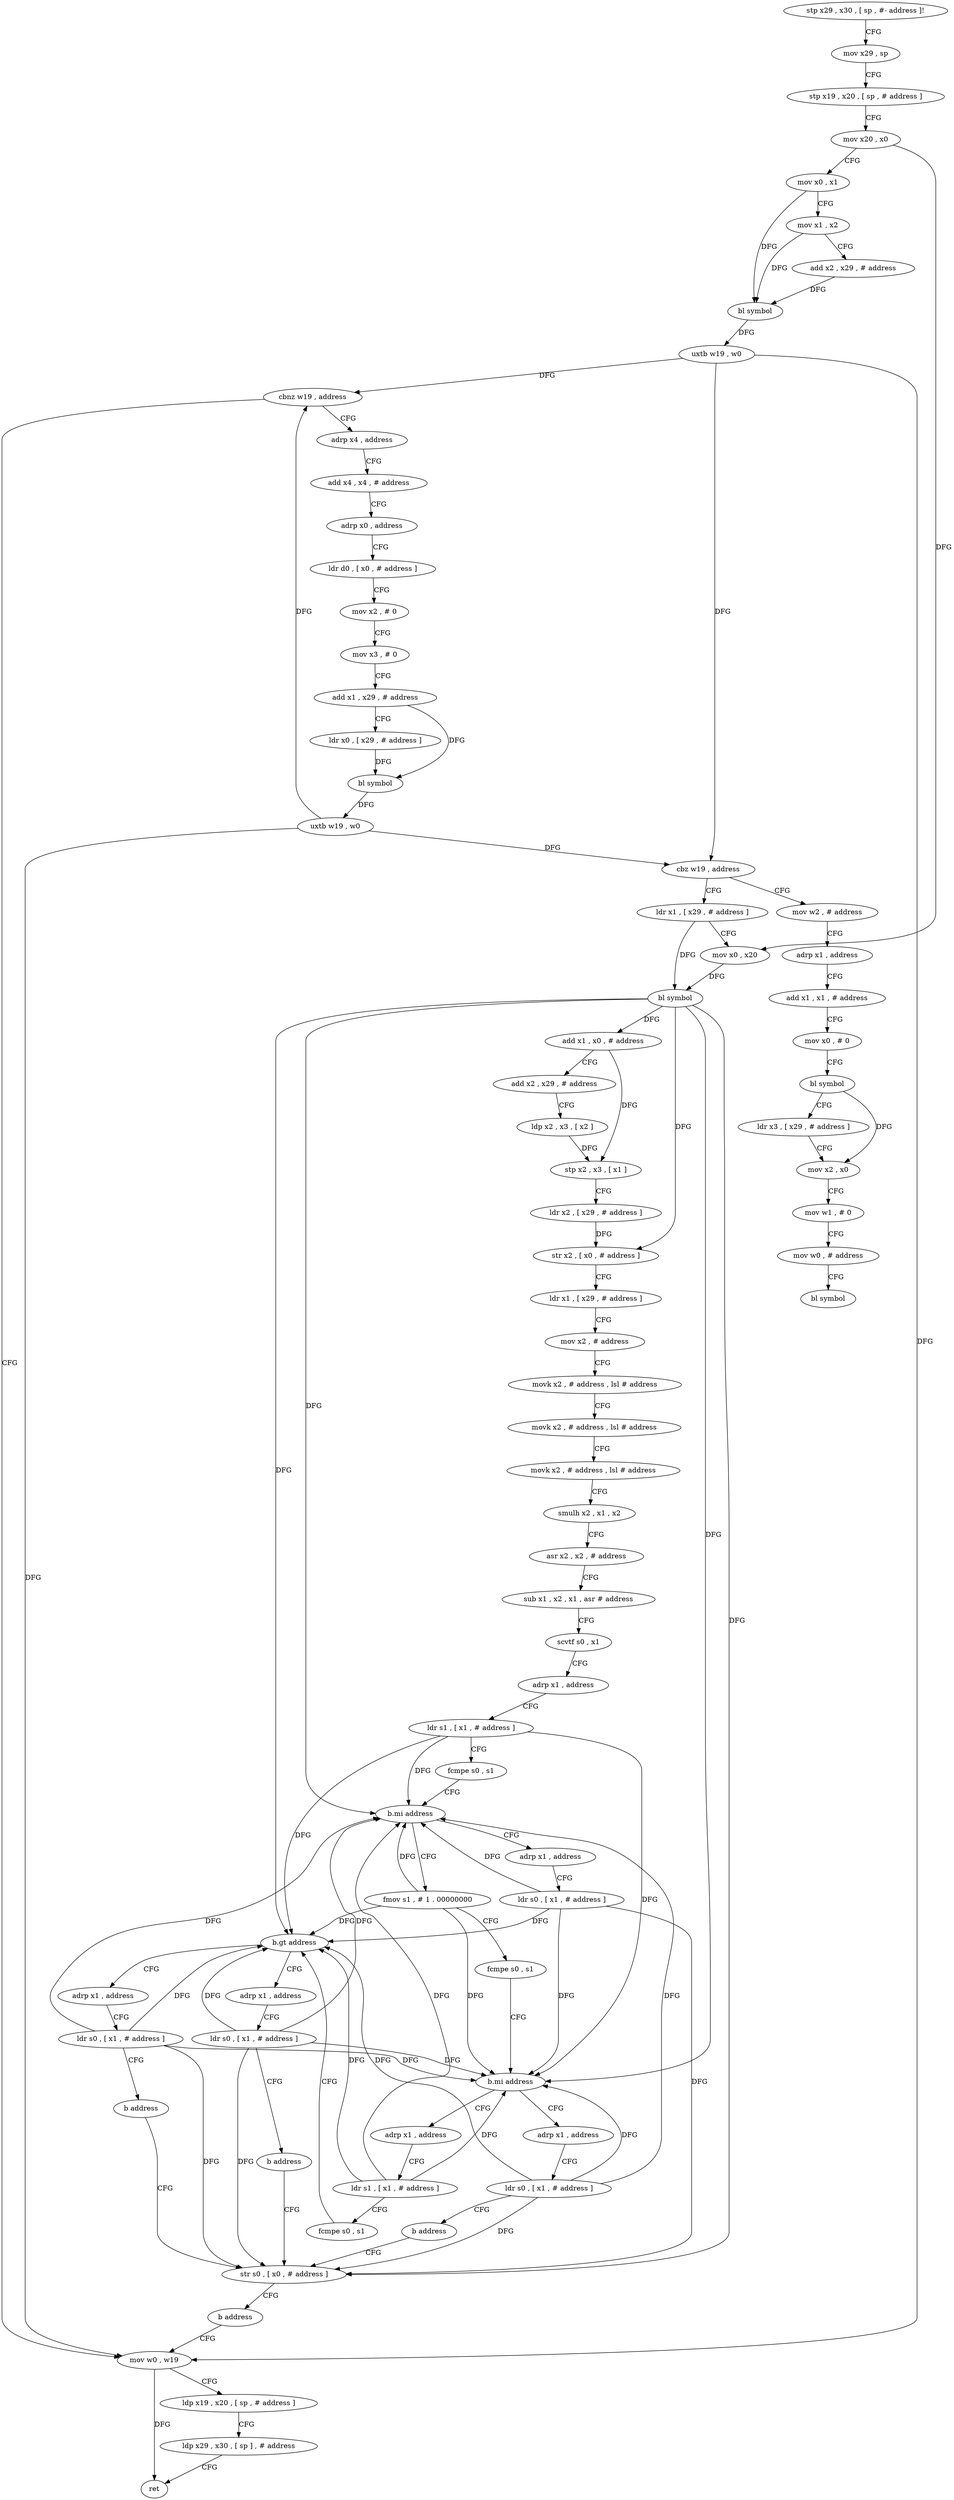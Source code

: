 digraph "func" {
"4257384" [label = "stp x29 , x30 , [ sp , #- address ]!" ]
"4257388" [label = "mov x29 , sp" ]
"4257392" [label = "stp x19 , x20 , [ sp , # address ]" ]
"4257396" [label = "mov x20 , x0" ]
"4257400" [label = "mov x0 , x1" ]
"4257404" [label = "mov x1 , x2" ]
"4257408" [label = "add x2 , x29 , # address" ]
"4257412" [label = "bl symbol" ]
"4257416" [label = "uxtb w19 , w0" ]
"4257420" [label = "cbnz w19 , address" ]
"4257440" [label = "adrp x4 , address" ]
"4257424" [label = "mov w0 , w19" ]
"4257444" [label = "add x4 , x4 , # address" ]
"4257448" [label = "adrp x0 , address" ]
"4257452" [label = "ldr d0 , [ x0 , # address ]" ]
"4257456" [label = "mov x2 , # 0" ]
"4257460" [label = "mov x3 , # 0" ]
"4257464" [label = "add x1 , x29 , # address" ]
"4257468" [label = "ldr x0 , [ x29 , # address ]" ]
"4257472" [label = "bl symbol" ]
"4257476" [label = "uxtb w19 , w0" ]
"4257480" [label = "cbz w19 , address" ]
"4257652" [label = "mov w2 , # address" ]
"4257484" [label = "ldr x1 , [ x29 , # address ]" ]
"4257428" [label = "ldp x19 , x20 , [ sp , # address ]" ]
"4257432" [label = "ldp x29 , x30 , [ sp ] , # address" ]
"4257436" [label = "ret" ]
"4257656" [label = "adrp x1 , address" ]
"4257660" [label = "add x1 , x1 , # address" ]
"4257664" [label = "mov x0 , # 0" ]
"4257668" [label = "bl symbol" ]
"4257672" [label = "ldr x3 , [ x29 , # address ]" ]
"4257676" [label = "mov x2 , x0" ]
"4257680" [label = "mov w1 , # 0" ]
"4257684" [label = "mov w0 , # address" ]
"4257688" [label = "bl symbol" ]
"4257488" [label = "mov x0 , x20" ]
"4257492" [label = "bl symbol" ]
"4257496" [label = "add x1 , x0 , # address" ]
"4257500" [label = "add x2 , x29 , # address" ]
"4257504" [label = "ldp x2 , x3 , [ x2 ]" ]
"4257508" [label = "stp x2 , x3 , [ x1 ]" ]
"4257512" [label = "ldr x2 , [ x29 , # address ]" ]
"4257516" [label = "str x2 , [ x0 , # address ]" ]
"4257520" [label = "ldr x1 , [ x29 , # address ]" ]
"4257524" [label = "mov x2 , # address" ]
"4257528" [label = "movk x2 , # address , lsl # address" ]
"4257532" [label = "movk x2 , # address , lsl # address" ]
"4257536" [label = "movk x2 , # address , lsl # address" ]
"4257540" [label = "smulh x2 , x1 , x2" ]
"4257544" [label = "asr x2 , x2 , # address" ]
"4257548" [label = "sub x1 , x2 , x1 , asr # address" ]
"4257552" [label = "scvtf s0 , x1" ]
"4257556" [label = "adrp x1 , address" ]
"4257560" [label = "ldr s1 , [ x1 , # address ]" ]
"4257564" [label = "fcmpe s0 , s1" ]
"4257568" [label = "b.mi address" ]
"4257612" [label = "adrp x1 , address" ]
"4257572" [label = "fmov s1 , # 1 . 00000000" ]
"4257616" [label = "ldr s0 , [ x1 , # address ]" ]
"4257620" [label = "str s0 , [ x0 , # address ]" ]
"4257576" [label = "fcmpe s0 , s1" ]
"4257580" [label = "b.mi address" ]
"4257628" [label = "adrp x1 , address" ]
"4257584" [label = "adrp x1 , address" ]
"4257632" [label = "ldr s0 , [ x1 , # address ]" ]
"4257636" [label = "b address" ]
"4257588" [label = "ldr s1 , [ x1 , # address ]" ]
"4257592" [label = "fcmpe s0 , s1" ]
"4257596" [label = "b.gt address" ]
"4257640" [label = "adrp x1 , address" ]
"4257600" [label = "adrp x1 , address" ]
"4257624" [label = "b address" ]
"4257644" [label = "ldr s0 , [ x1 , # address ]" ]
"4257648" [label = "b address" ]
"4257604" [label = "ldr s0 , [ x1 , # address ]" ]
"4257608" [label = "b address" ]
"4257384" -> "4257388" [ label = "CFG" ]
"4257388" -> "4257392" [ label = "CFG" ]
"4257392" -> "4257396" [ label = "CFG" ]
"4257396" -> "4257400" [ label = "CFG" ]
"4257396" -> "4257488" [ label = "DFG" ]
"4257400" -> "4257404" [ label = "CFG" ]
"4257400" -> "4257412" [ label = "DFG" ]
"4257404" -> "4257408" [ label = "CFG" ]
"4257404" -> "4257412" [ label = "DFG" ]
"4257408" -> "4257412" [ label = "DFG" ]
"4257412" -> "4257416" [ label = "DFG" ]
"4257416" -> "4257420" [ label = "DFG" ]
"4257416" -> "4257480" [ label = "DFG" ]
"4257416" -> "4257424" [ label = "DFG" ]
"4257420" -> "4257440" [ label = "CFG" ]
"4257420" -> "4257424" [ label = "CFG" ]
"4257440" -> "4257444" [ label = "CFG" ]
"4257424" -> "4257428" [ label = "CFG" ]
"4257424" -> "4257436" [ label = "DFG" ]
"4257444" -> "4257448" [ label = "CFG" ]
"4257448" -> "4257452" [ label = "CFG" ]
"4257452" -> "4257456" [ label = "CFG" ]
"4257456" -> "4257460" [ label = "CFG" ]
"4257460" -> "4257464" [ label = "CFG" ]
"4257464" -> "4257468" [ label = "CFG" ]
"4257464" -> "4257472" [ label = "DFG" ]
"4257468" -> "4257472" [ label = "DFG" ]
"4257472" -> "4257476" [ label = "DFG" ]
"4257476" -> "4257480" [ label = "DFG" ]
"4257476" -> "4257420" [ label = "DFG" ]
"4257476" -> "4257424" [ label = "DFG" ]
"4257480" -> "4257652" [ label = "CFG" ]
"4257480" -> "4257484" [ label = "CFG" ]
"4257652" -> "4257656" [ label = "CFG" ]
"4257484" -> "4257488" [ label = "CFG" ]
"4257484" -> "4257492" [ label = "DFG" ]
"4257428" -> "4257432" [ label = "CFG" ]
"4257432" -> "4257436" [ label = "CFG" ]
"4257656" -> "4257660" [ label = "CFG" ]
"4257660" -> "4257664" [ label = "CFG" ]
"4257664" -> "4257668" [ label = "CFG" ]
"4257668" -> "4257672" [ label = "CFG" ]
"4257668" -> "4257676" [ label = "DFG" ]
"4257672" -> "4257676" [ label = "CFG" ]
"4257676" -> "4257680" [ label = "CFG" ]
"4257680" -> "4257684" [ label = "CFG" ]
"4257684" -> "4257688" [ label = "CFG" ]
"4257488" -> "4257492" [ label = "DFG" ]
"4257492" -> "4257496" [ label = "DFG" ]
"4257492" -> "4257516" [ label = "DFG" ]
"4257492" -> "4257620" [ label = "DFG" ]
"4257492" -> "4257568" [ label = "DFG" ]
"4257492" -> "4257580" [ label = "DFG" ]
"4257492" -> "4257596" [ label = "DFG" ]
"4257496" -> "4257500" [ label = "CFG" ]
"4257496" -> "4257508" [ label = "DFG" ]
"4257500" -> "4257504" [ label = "CFG" ]
"4257504" -> "4257508" [ label = "DFG" ]
"4257508" -> "4257512" [ label = "CFG" ]
"4257512" -> "4257516" [ label = "DFG" ]
"4257516" -> "4257520" [ label = "CFG" ]
"4257520" -> "4257524" [ label = "CFG" ]
"4257524" -> "4257528" [ label = "CFG" ]
"4257528" -> "4257532" [ label = "CFG" ]
"4257532" -> "4257536" [ label = "CFG" ]
"4257536" -> "4257540" [ label = "CFG" ]
"4257540" -> "4257544" [ label = "CFG" ]
"4257544" -> "4257548" [ label = "CFG" ]
"4257548" -> "4257552" [ label = "CFG" ]
"4257552" -> "4257556" [ label = "CFG" ]
"4257556" -> "4257560" [ label = "CFG" ]
"4257560" -> "4257564" [ label = "CFG" ]
"4257560" -> "4257568" [ label = "DFG" ]
"4257560" -> "4257580" [ label = "DFG" ]
"4257560" -> "4257596" [ label = "DFG" ]
"4257564" -> "4257568" [ label = "CFG" ]
"4257568" -> "4257612" [ label = "CFG" ]
"4257568" -> "4257572" [ label = "CFG" ]
"4257612" -> "4257616" [ label = "CFG" ]
"4257572" -> "4257576" [ label = "CFG" ]
"4257572" -> "4257568" [ label = "DFG" ]
"4257572" -> "4257580" [ label = "DFG" ]
"4257572" -> "4257596" [ label = "DFG" ]
"4257616" -> "4257620" [ label = "DFG" ]
"4257616" -> "4257568" [ label = "DFG" ]
"4257616" -> "4257580" [ label = "DFG" ]
"4257616" -> "4257596" [ label = "DFG" ]
"4257620" -> "4257624" [ label = "CFG" ]
"4257576" -> "4257580" [ label = "CFG" ]
"4257580" -> "4257628" [ label = "CFG" ]
"4257580" -> "4257584" [ label = "CFG" ]
"4257628" -> "4257632" [ label = "CFG" ]
"4257584" -> "4257588" [ label = "CFG" ]
"4257632" -> "4257636" [ label = "CFG" ]
"4257632" -> "4257620" [ label = "DFG" ]
"4257632" -> "4257568" [ label = "DFG" ]
"4257632" -> "4257580" [ label = "DFG" ]
"4257632" -> "4257596" [ label = "DFG" ]
"4257636" -> "4257620" [ label = "CFG" ]
"4257588" -> "4257592" [ label = "CFG" ]
"4257588" -> "4257568" [ label = "DFG" ]
"4257588" -> "4257580" [ label = "DFG" ]
"4257588" -> "4257596" [ label = "DFG" ]
"4257592" -> "4257596" [ label = "CFG" ]
"4257596" -> "4257640" [ label = "CFG" ]
"4257596" -> "4257600" [ label = "CFG" ]
"4257640" -> "4257644" [ label = "CFG" ]
"4257600" -> "4257604" [ label = "CFG" ]
"4257624" -> "4257424" [ label = "CFG" ]
"4257644" -> "4257648" [ label = "CFG" ]
"4257644" -> "4257620" [ label = "DFG" ]
"4257644" -> "4257568" [ label = "DFG" ]
"4257644" -> "4257580" [ label = "DFG" ]
"4257644" -> "4257596" [ label = "DFG" ]
"4257648" -> "4257620" [ label = "CFG" ]
"4257604" -> "4257608" [ label = "CFG" ]
"4257604" -> "4257620" [ label = "DFG" ]
"4257604" -> "4257568" [ label = "DFG" ]
"4257604" -> "4257580" [ label = "DFG" ]
"4257604" -> "4257596" [ label = "DFG" ]
"4257608" -> "4257620" [ label = "CFG" ]
}
